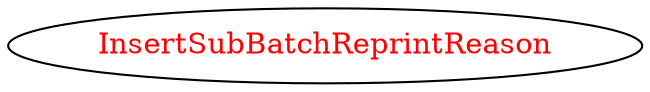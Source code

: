digraph dependencyGraph {
 concentrate=true;
 ranksep="2.0";
 rankdir="LR"; 
 splines="ortho";
"InsertSubBatchReprintReason" [fontcolor="red"];
}